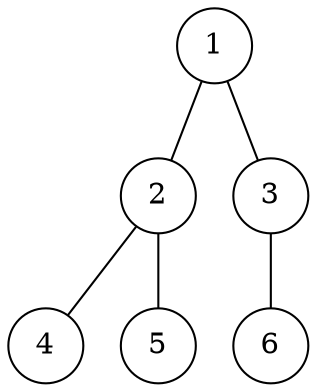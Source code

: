 graph g {
    node[shape=circle fixedsize=true style=filled fillcolor=white colorscheme=accent8 ];
    1--2;
1--3;
2--4;
2--5;
3--6;

}

